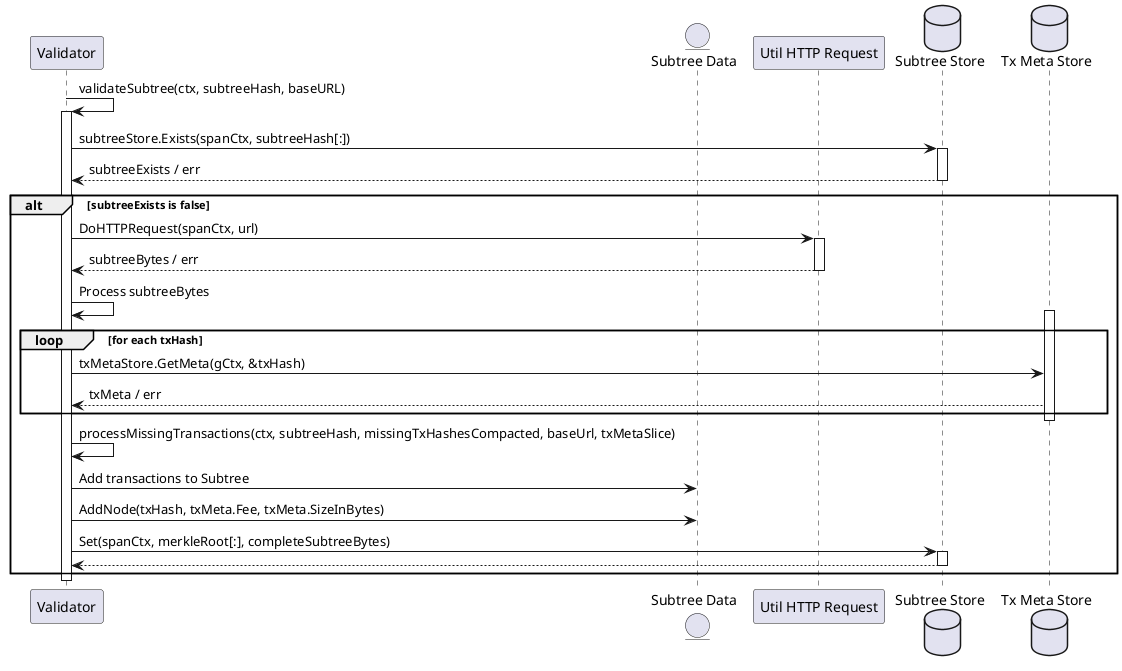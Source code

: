 @startuml
participant "Validator" as ValidateSubtree
entity "Subtree Data" as SubtreeData
participant "Util HTTP Request" as Util
database "Subtree Store" as SubtreeStore
database "Tx Meta Store" as TxMetaStore


ValidateSubtree -> ValidateSubtree: validateSubtree(ctx, subtreeHash, baseURL)
activate ValidateSubtree

ValidateSubtree -> SubtreeStore: subtreeStore.Exists(spanCtx, subtreeHash[:])
activate SubtreeStore
SubtreeStore --> ValidateSubtree: subtreeExists / err
deactivate SubtreeStore

alt subtreeExists is false
    ValidateSubtree -> Util: DoHTTPRequest(spanCtx, url)
    activate Util
    Util --> ValidateSubtree: subtreeBytes / err
    deactivate Util

    ValidateSubtree -> ValidateSubtree: Process subtreeBytes
    activate TxMetaStore
    loop for each txHash
       ValidateSubtree -> TxMetaStore: txMetaStore.GetMeta(gCtx, &txHash)
        TxMetaStore --> ValidateSubtree: txMeta / err
    end
    deactivate TxMetaStore

    ValidateSubtree -> ValidateSubtree: processMissingTransactions(ctx, subtreeHash, missingTxHashesCompacted, baseUrl, txMetaSlice)

    ValidateSubtree -> SubtreeData: Add transactions to Subtree


    ValidateSubtree -> SubtreeData: AddNode(txHash, txMeta.Fee, txMeta.SizeInBytes)

    ValidateSubtree -> SubtreeStore: Set(spanCtx, merkleRoot[:], completeSubtreeBytes)
    activate SubtreeStore
    SubtreeStore --> ValidateSubtree
    deactivate SubtreeStore
end

deactivate ValidateSubtree

deactivate ValidateSubtree
@enduml
